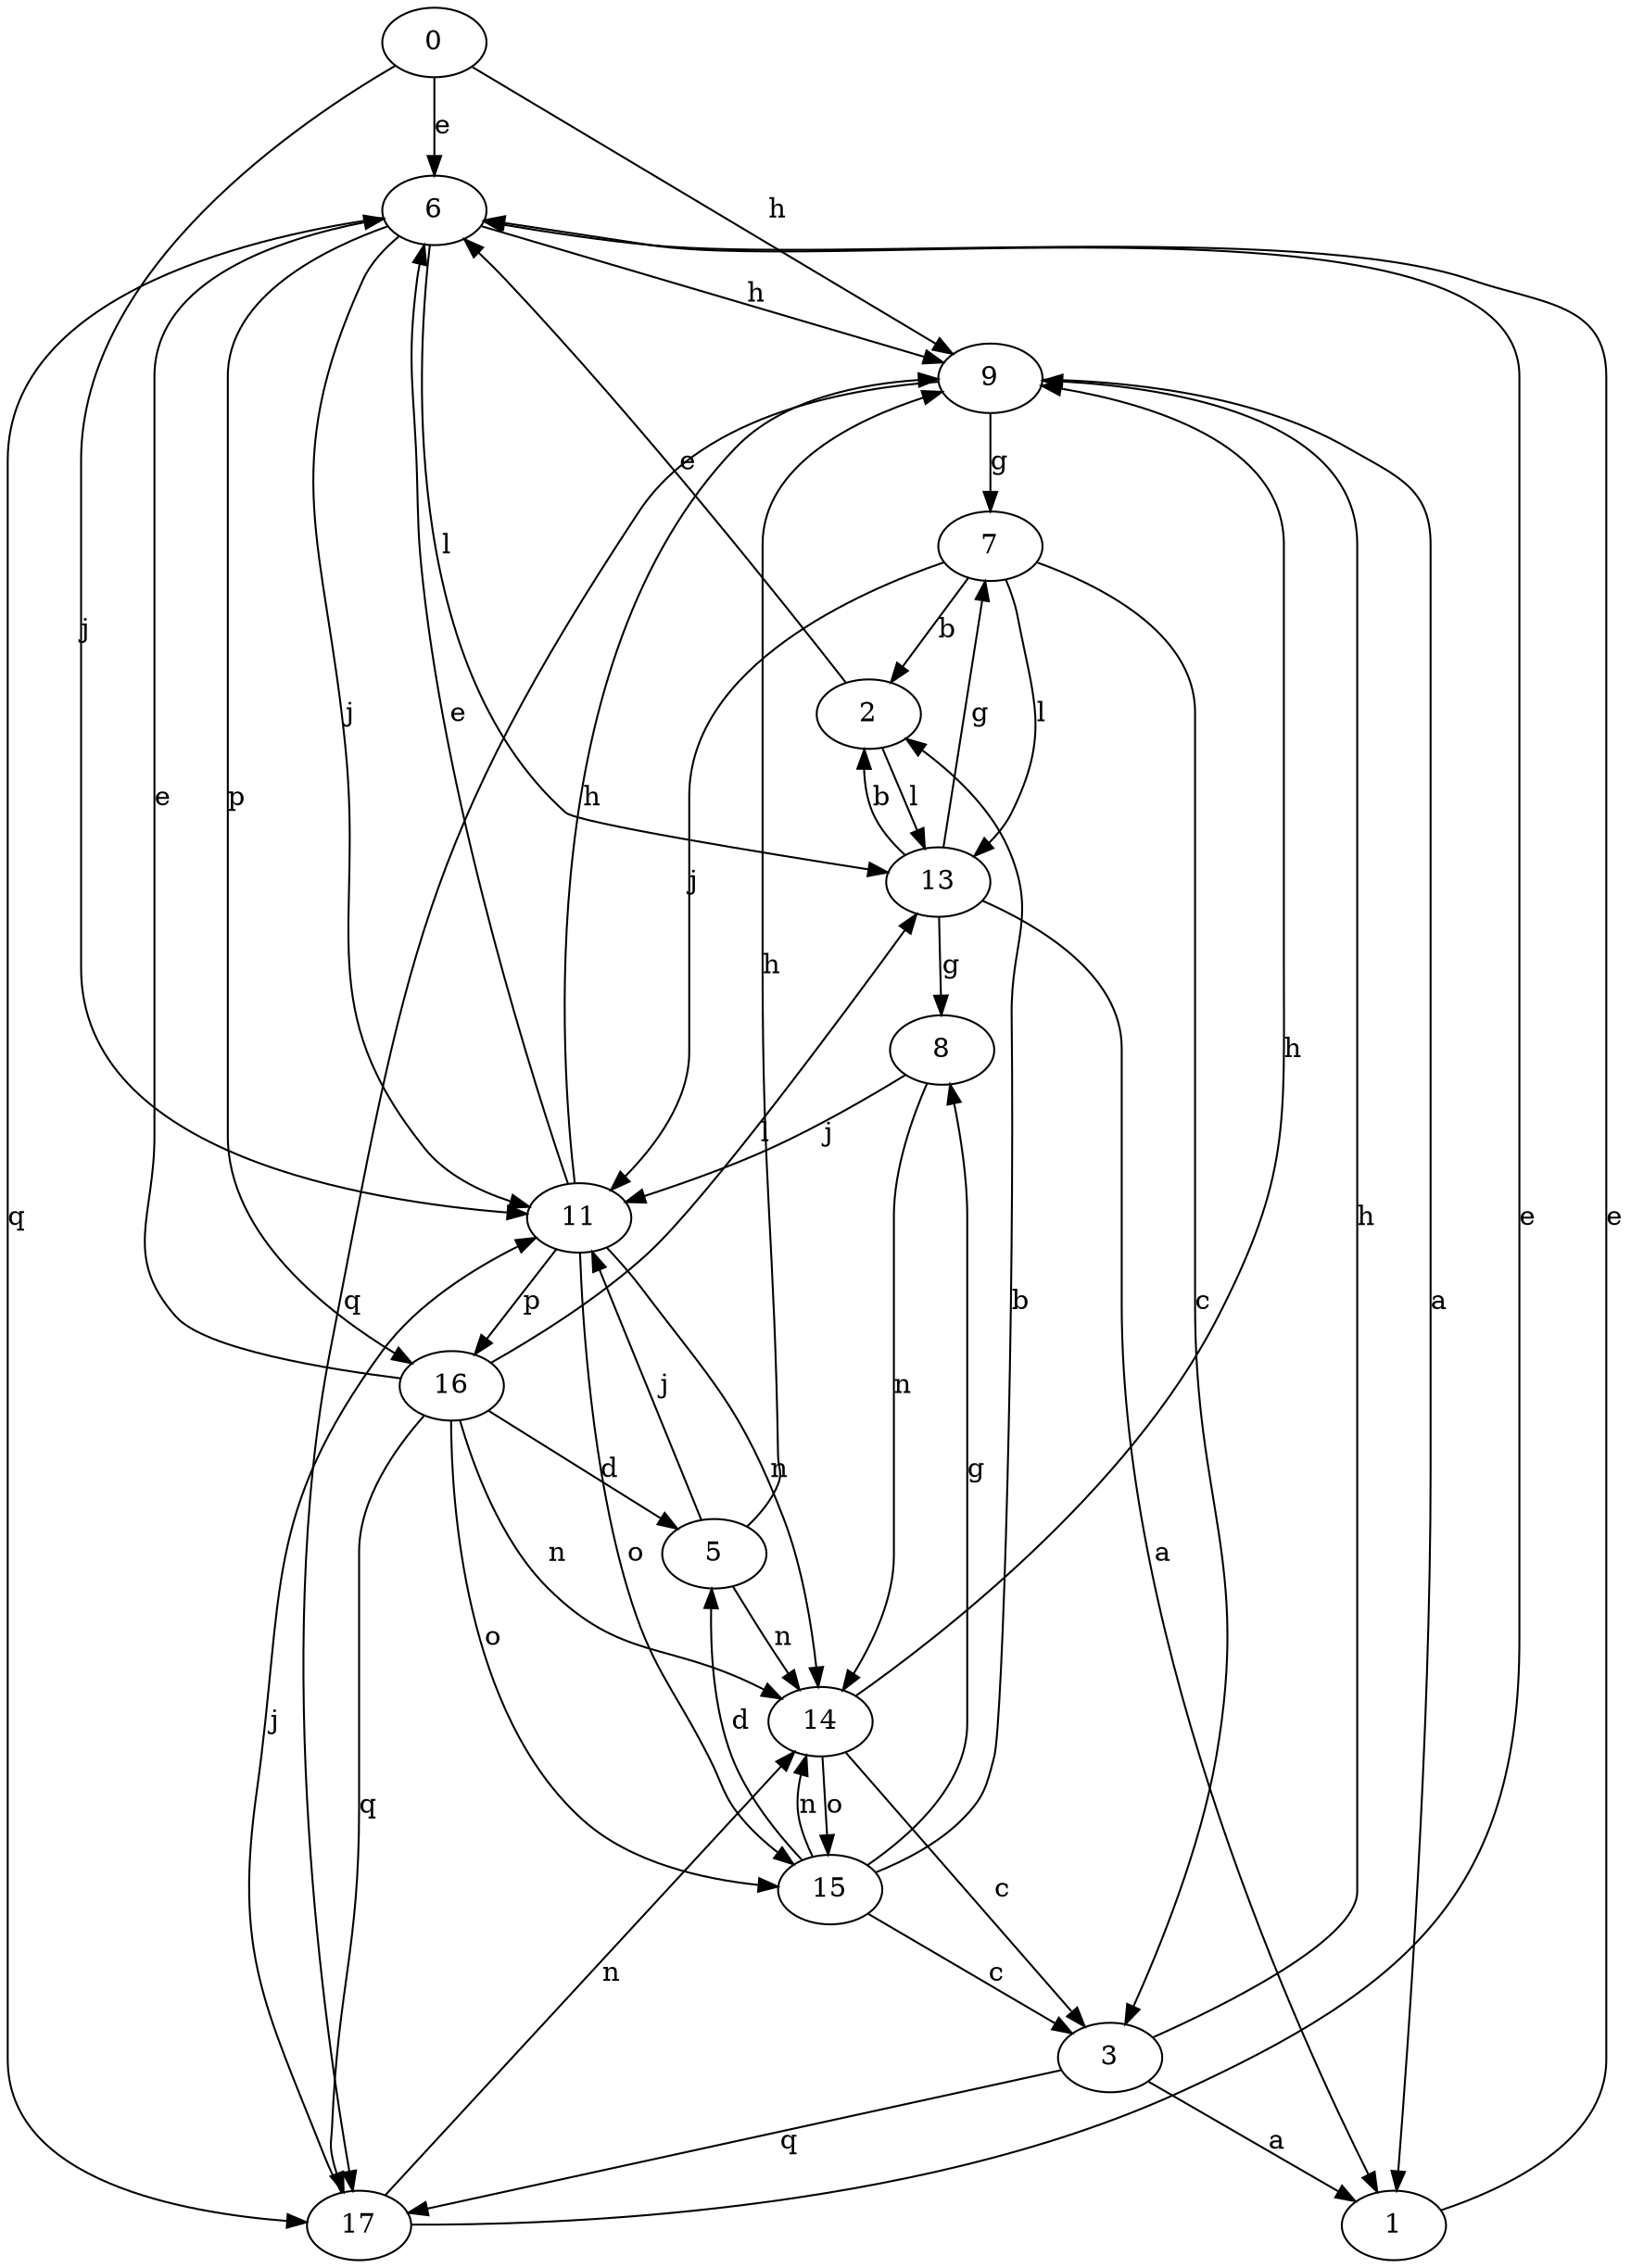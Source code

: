 strict digraph  {
0;
1;
2;
3;
5;
6;
7;
8;
9;
11;
13;
14;
15;
16;
17;
0 -> 6  [label=e];
0 -> 9  [label=h];
0 -> 11  [label=j];
1 -> 6  [label=e];
2 -> 6  [label=e];
2 -> 13  [label=l];
3 -> 1  [label=a];
3 -> 9  [label=h];
3 -> 17  [label=q];
5 -> 9  [label=h];
5 -> 11  [label=j];
5 -> 14  [label=n];
6 -> 9  [label=h];
6 -> 11  [label=j];
6 -> 13  [label=l];
6 -> 16  [label=p];
6 -> 17  [label=q];
7 -> 2  [label=b];
7 -> 3  [label=c];
7 -> 11  [label=j];
7 -> 13  [label=l];
8 -> 11  [label=j];
8 -> 14  [label=n];
9 -> 1  [label=a];
9 -> 7  [label=g];
9 -> 17  [label=q];
11 -> 6  [label=e];
11 -> 9  [label=h];
11 -> 14  [label=n];
11 -> 15  [label=o];
11 -> 16  [label=p];
13 -> 1  [label=a];
13 -> 2  [label=b];
13 -> 7  [label=g];
13 -> 8  [label=g];
14 -> 3  [label=c];
14 -> 9  [label=h];
14 -> 15  [label=o];
15 -> 2  [label=b];
15 -> 3  [label=c];
15 -> 5  [label=d];
15 -> 8  [label=g];
15 -> 14  [label=n];
16 -> 5  [label=d];
16 -> 6  [label=e];
16 -> 13  [label=l];
16 -> 14  [label=n];
16 -> 15  [label=o];
16 -> 17  [label=q];
17 -> 6  [label=e];
17 -> 11  [label=j];
17 -> 14  [label=n];
}
